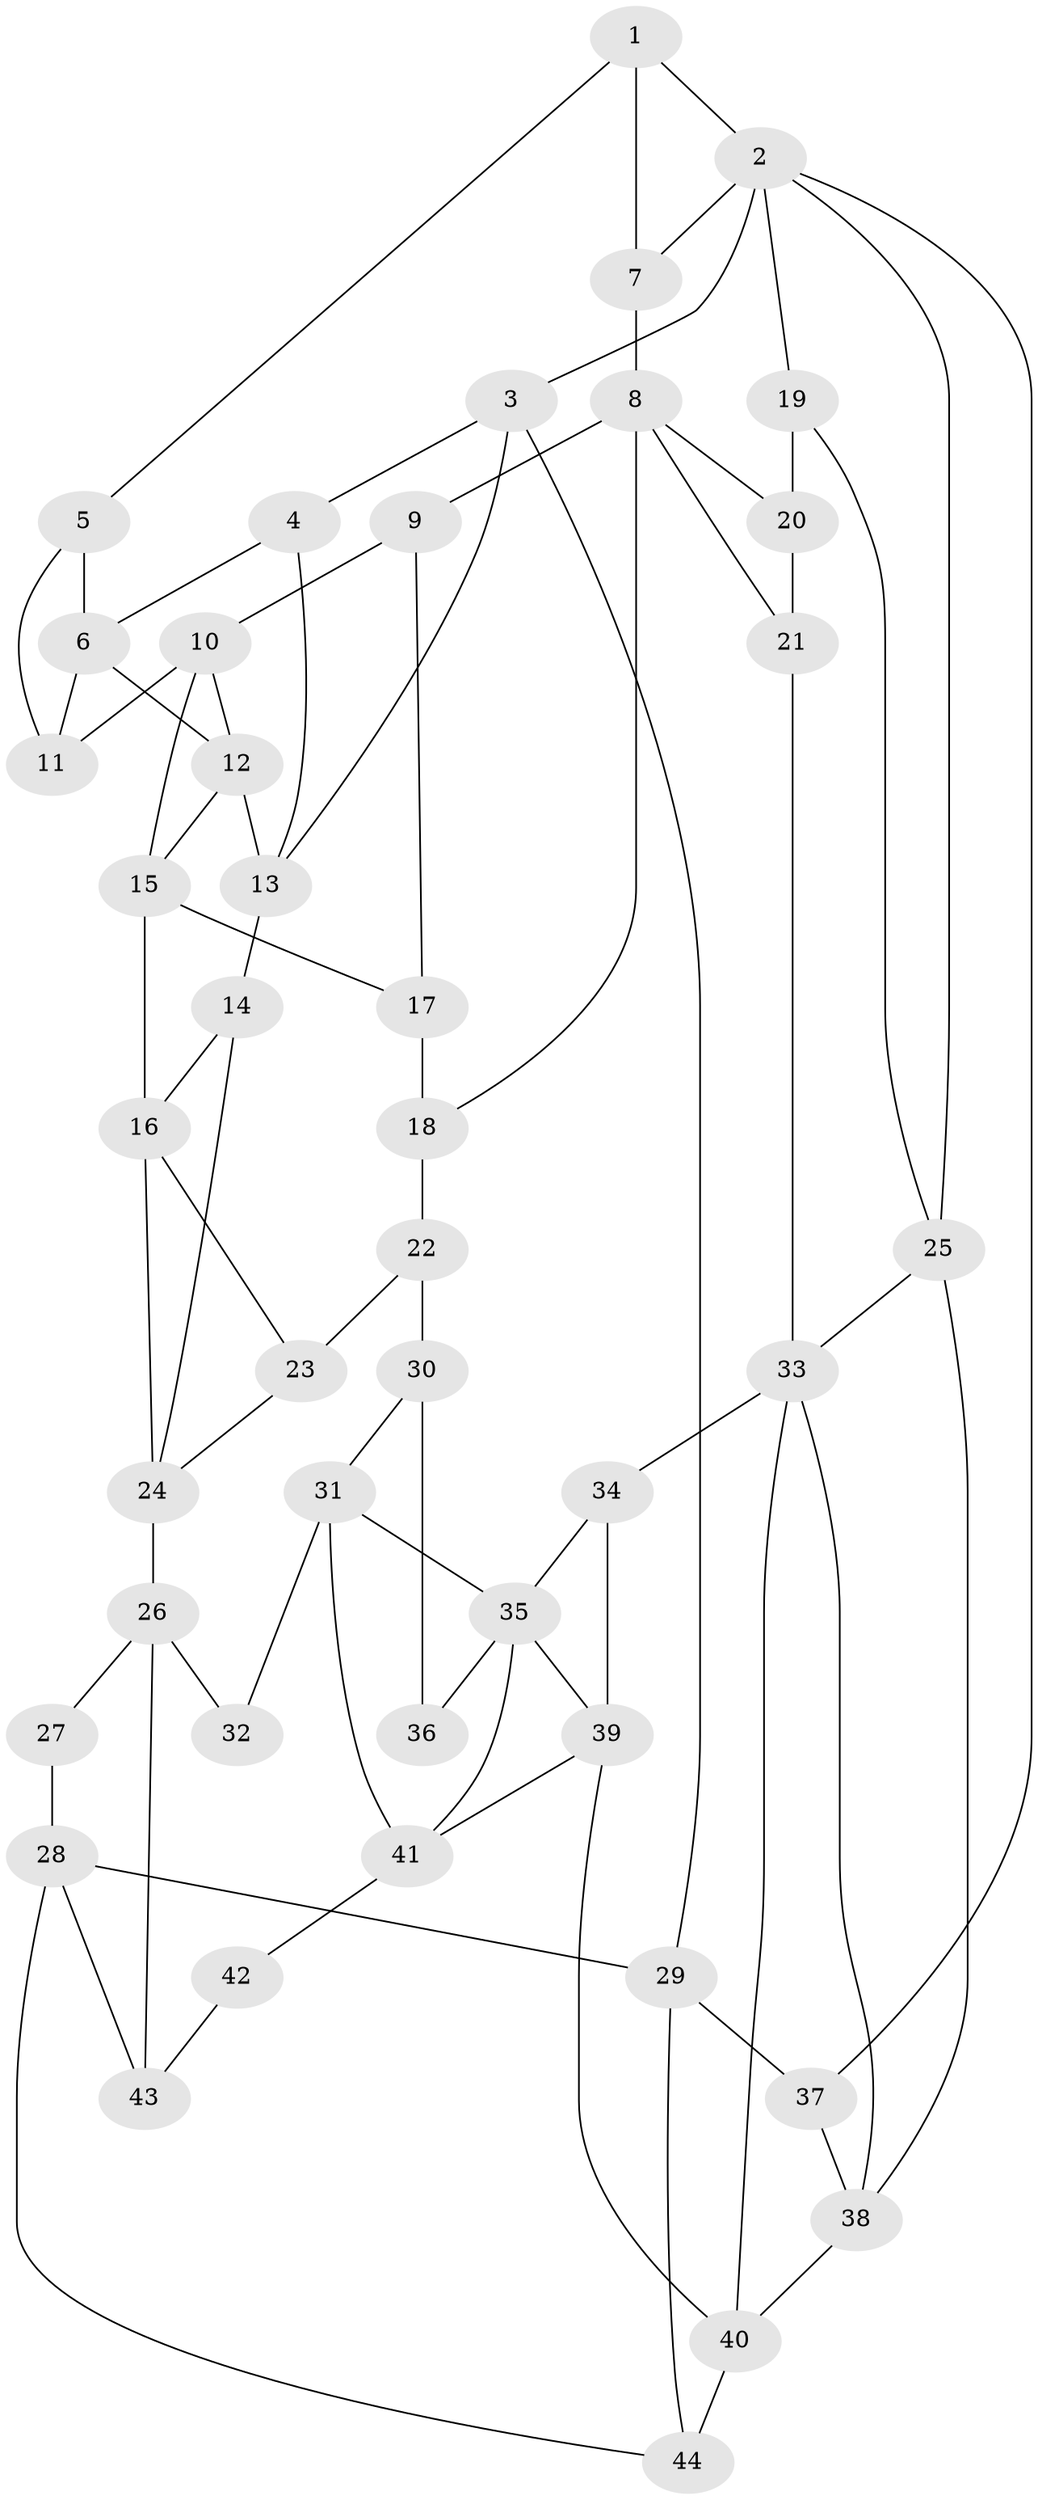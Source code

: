 // original degree distribution, {3: 0.01818181818181818, 5: 0.5454545454545454, 6: 0.20909090909090908, 4: 0.22727272727272727}
// Generated by graph-tools (version 1.1) at 2025/54/03/04/25 22:54:39]
// undirected, 44 vertices, 77 edges
graph export_dot {
  node [color=gray90,style=filled];
  1;
  2;
  3;
  4;
  5;
  6;
  7;
  8;
  9;
  10;
  11;
  12;
  13;
  14;
  15;
  16;
  17;
  18;
  19;
  20;
  21;
  22;
  23;
  24;
  25;
  26;
  27;
  28;
  29;
  30;
  31;
  32;
  33;
  34;
  35;
  36;
  37;
  38;
  39;
  40;
  41;
  42;
  43;
  44;
  1 -- 2 [weight=1.0];
  1 -- 5 [weight=1.0];
  1 -- 7 [weight=2.0];
  2 -- 3 [weight=1.0];
  2 -- 7 [weight=1.0];
  2 -- 19 [weight=1.0];
  2 -- 25 [weight=1.0];
  2 -- 37 [weight=1.0];
  3 -- 4 [weight=1.0];
  3 -- 13 [weight=1.0];
  3 -- 29 [weight=1.0];
  4 -- 6 [weight=1.0];
  4 -- 13 [weight=1.0];
  5 -- 6 [weight=1.0];
  5 -- 11 [weight=1.0];
  6 -- 11 [weight=3.0];
  6 -- 12 [weight=1.0];
  7 -- 8 [weight=1.0];
  8 -- 9 [weight=1.0];
  8 -- 18 [weight=1.0];
  8 -- 20 [weight=1.0];
  8 -- 21 [weight=1.0];
  9 -- 10 [weight=1.0];
  9 -- 17 [weight=1.0];
  10 -- 11 [weight=2.0];
  10 -- 12 [weight=1.0];
  10 -- 15 [weight=1.0];
  12 -- 13 [weight=2.0];
  12 -- 15 [weight=1.0];
  13 -- 14 [weight=2.0];
  14 -- 16 [weight=2.0];
  14 -- 24 [weight=1.0];
  15 -- 16 [weight=2.0];
  15 -- 17 [weight=2.0];
  16 -- 23 [weight=1.0];
  16 -- 24 [weight=1.0];
  17 -- 18 [weight=2.0];
  18 -- 22 [weight=1.0];
  19 -- 20 [weight=4.0];
  19 -- 25 [weight=1.0];
  20 -- 21 [weight=1.0];
  21 -- 33 [weight=1.0];
  22 -- 23 [weight=1.0];
  22 -- 30 [weight=2.0];
  23 -- 24 [weight=1.0];
  24 -- 26 [weight=2.0];
  25 -- 33 [weight=1.0];
  25 -- 38 [weight=2.0];
  26 -- 27 [weight=1.0];
  26 -- 32 [weight=1.0];
  26 -- 43 [weight=1.0];
  27 -- 28 [weight=2.0];
  28 -- 29 [weight=1.0];
  28 -- 43 [weight=2.0];
  28 -- 44 [weight=1.0];
  29 -- 37 [weight=1.0];
  29 -- 44 [weight=1.0];
  30 -- 31 [weight=2.0];
  30 -- 36 [weight=2.0];
  31 -- 32 [weight=2.0];
  31 -- 35 [weight=1.0];
  31 -- 41 [weight=1.0];
  33 -- 34 [weight=1.0];
  33 -- 38 [weight=1.0];
  33 -- 40 [weight=1.0];
  34 -- 35 [weight=1.0];
  34 -- 39 [weight=1.0];
  35 -- 36 [weight=1.0];
  35 -- 39 [weight=2.0];
  35 -- 41 [weight=1.0];
  37 -- 38 [weight=2.0];
  38 -- 40 [weight=1.0];
  39 -- 40 [weight=2.0];
  39 -- 41 [weight=1.0];
  40 -- 44 [weight=2.0];
  41 -- 42 [weight=1.0];
  42 -- 43 [weight=2.0];
}
